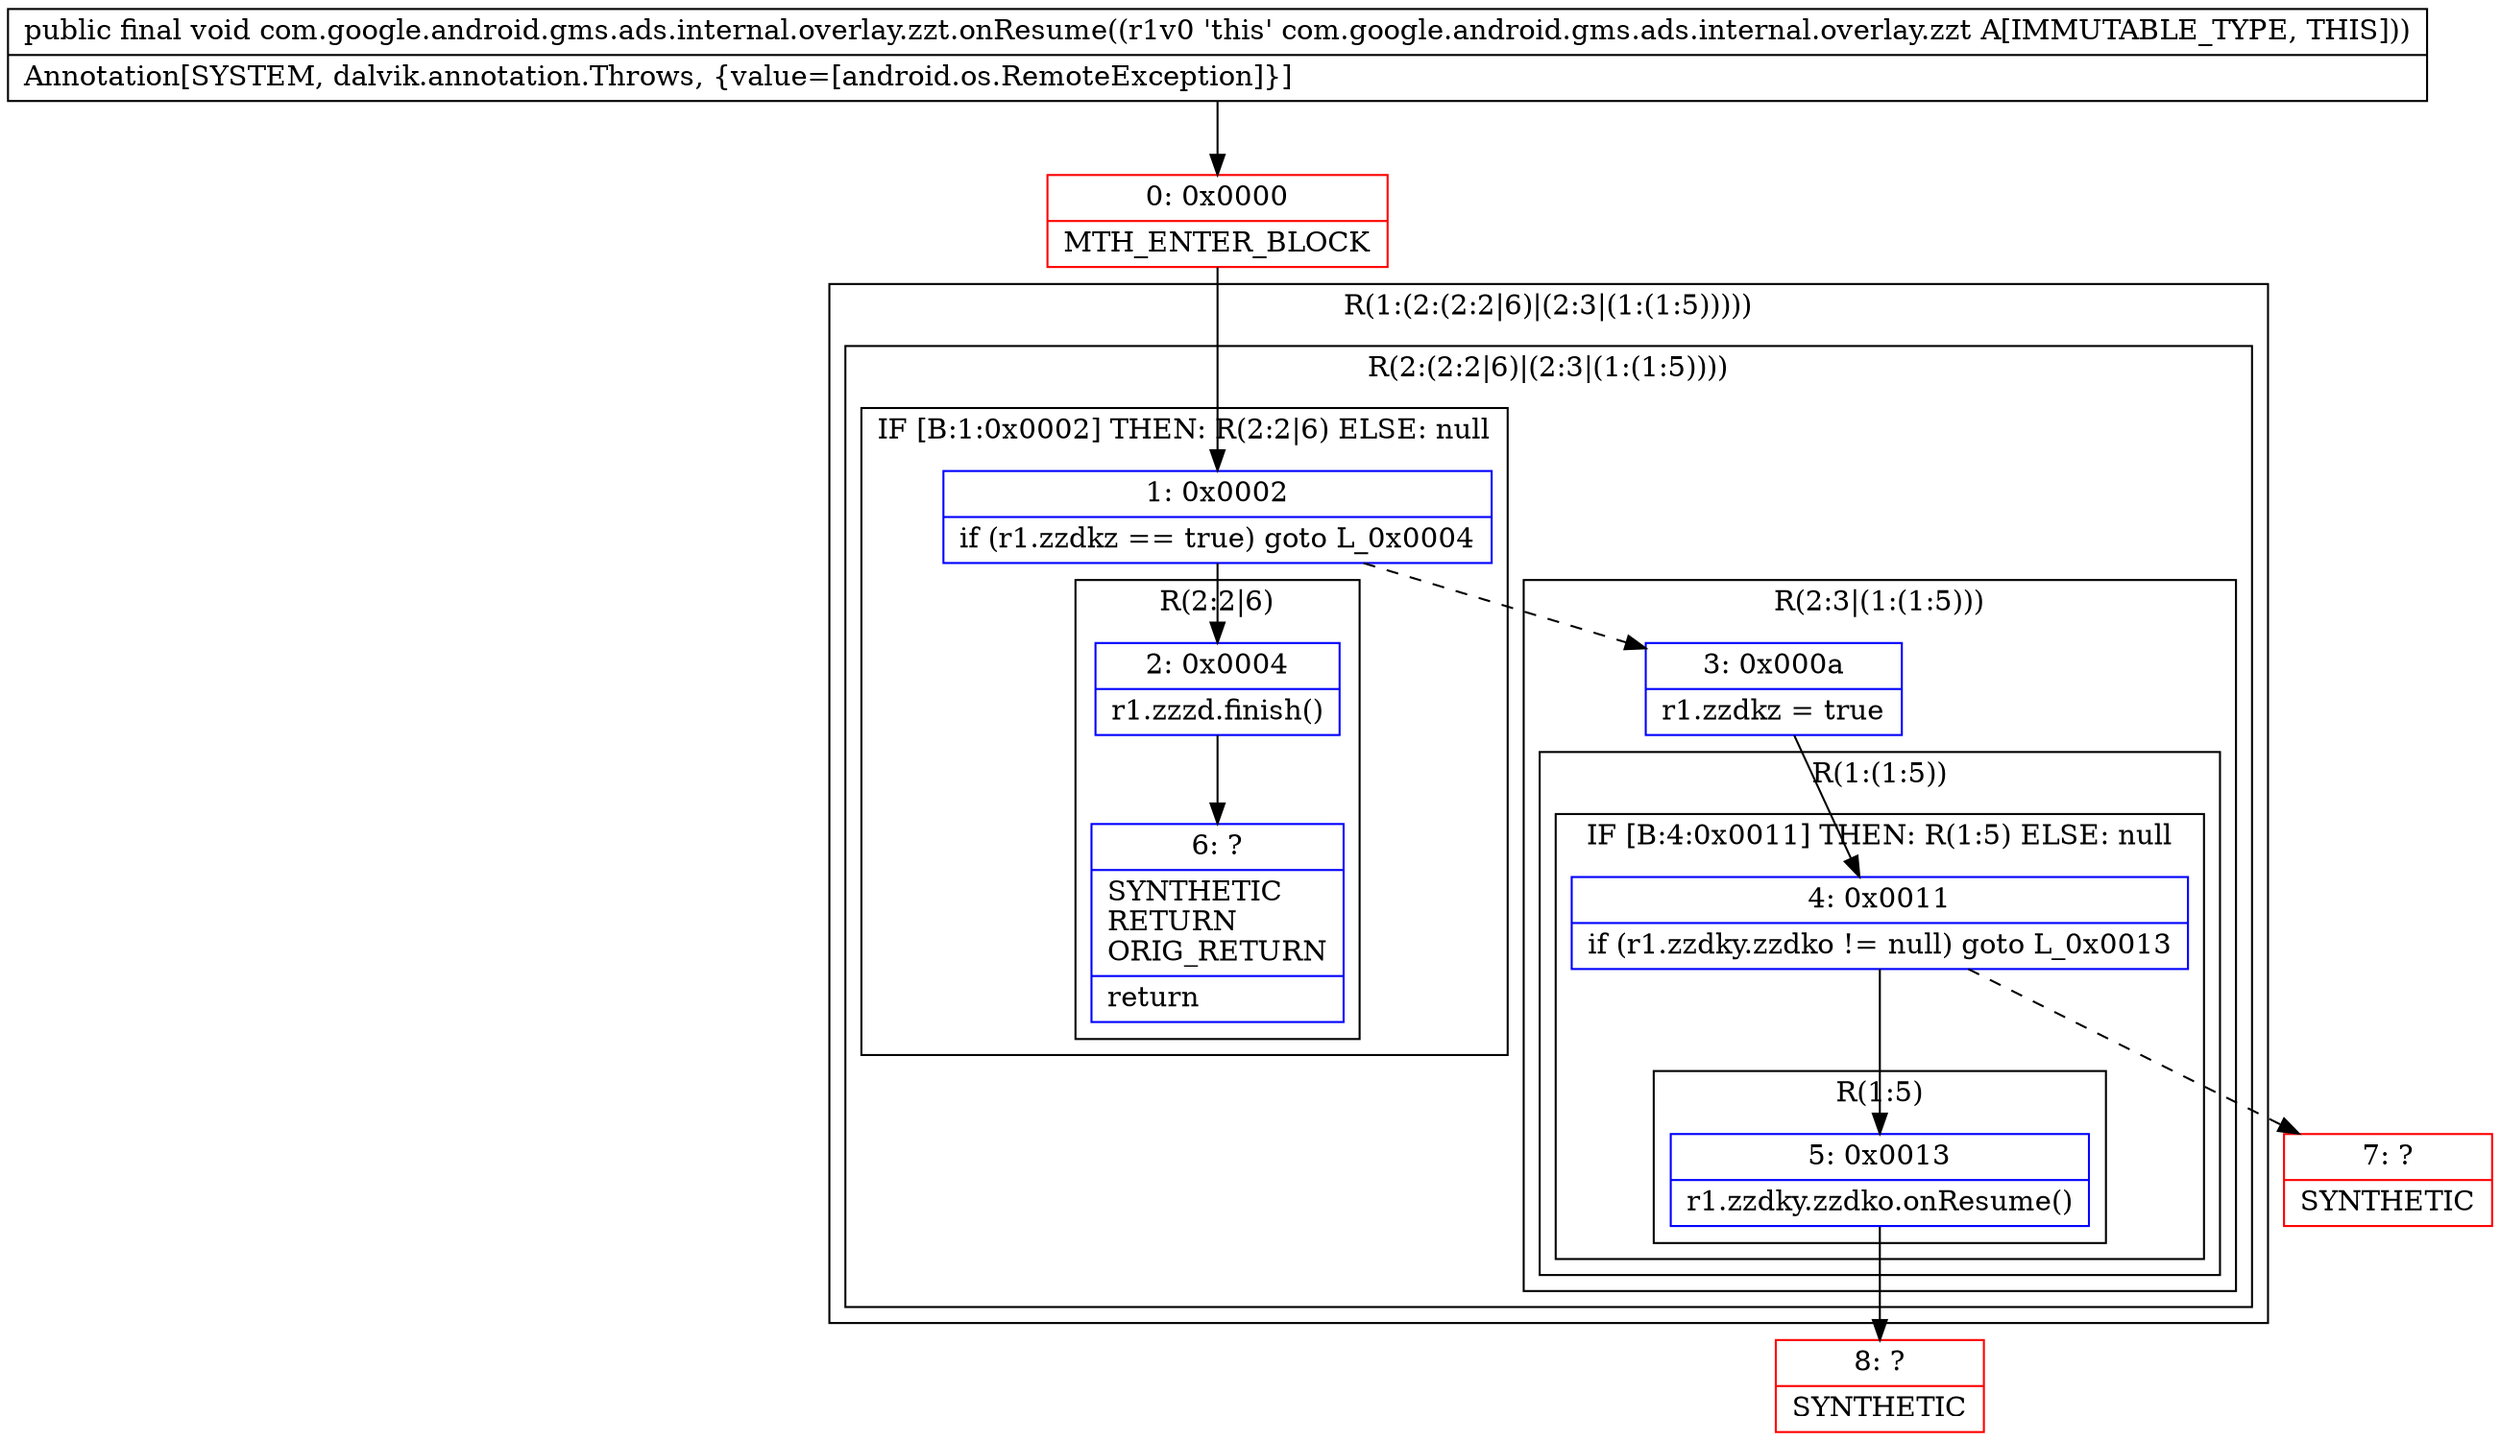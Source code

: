 digraph "CFG forcom.google.android.gms.ads.internal.overlay.zzt.onResume()V" {
subgraph cluster_Region_656503104 {
label = "R(1:(2:(2:2|6)|(2:3|(1:(1:5)))))";
node [shape=record,color=blue];
subgraph cluster_Region_1174855727 {
label = "R(2:(2:2|6)|(2:3|(1:(1:5))))";
node [shape=record,color=blue];
subgraph cluster_IfRegion_1477643562 {
label = "IF [B:1:0x0002] THEN: R(2:2|6) ELSE: null";
node [shape=record,color=blue];
Node_1 [shape=record,label="{1\:\ 0x0002|if (r1.zzdkz == true) goto L_0x0004\l}"];
subgraph cluster_Region_1215955719 {
label = "R(2:2|6)";
node [shape=record,color=blue];
Node_2 [shape=record,label="{2\:\ 0x0004|r1.zzzd.finish()\l}"];
Node_6 [shape=record,label="{6\:\ ?|SYNTHETIC\lRETURN\lORIG_RETURN\l|return\l}"];
}
}
subgraph cluster_Region_1694355513 {
label = "R(2:3|(1:(1:5)))";
node [shape=record,color=blue];
Node_3 [shape=record,label="{3\:\ 0x000a|r1.zzdkz = true\l}"];
subgraph cluster_Region_361448209 {
label = "R(1:(1:5))";
node [shape=record,color=blue];
subgraph cluster_IfRegion_1429300951 {
label = "IF [B:4:0x0011] THEN: R(1:5) ELSE: null";
node [shape=record,color=blue];
Node_4 [shape=record,label="{4\:\ 0x0011|if (r1.zzdky.zzdko != null) goto L_0x0013\l}"];
subgraph cluster_Region_1305158989 {
label = "R(1:5)";
node [shape=record,color=blue];
Node_5 [shape=record,label="{5\:\ 0x0013|r1.zzdky.zzdko.onResume()\l}"];
}
}
}
}
}
}
Node_0 [shape=record,color=red,label="{0\:\ 0x0000|MTH_ENTER_BLOCK\l}"];
Node_7 [shape=record,color=red,label="{7\:\ ?|SYNTHETIC\l}"];
Node_8 [shape=record,color=red,label="{8\:\ ?|SYNTHETIC\l}"];
MethodNode[shape=record,label="{public final void com.google.android.gms.ads.internal.overlay.zzt.onResume((r1v0 'this' com.google.android.gms.ads.internal.overlay.zzt A[IMMUTABLE_TYPE, THIS]))  | Annotation[SYSTEM, dalvik.annotation.Throws, \{value=[android.os.RemoteException]\}]\l}"];
MethodNode -> Node_0;
Node_1 -> Node_2;
Node_1 -> Node_3[style=dashed];
Node_2 -> Node_6;
Node_3 -> Node_4;
Node_4 -> Node_5;
Node_4 -> Node_7[style=dashed];
Node_5 -> Node_8;
Node_0 -> Node_1;
}

